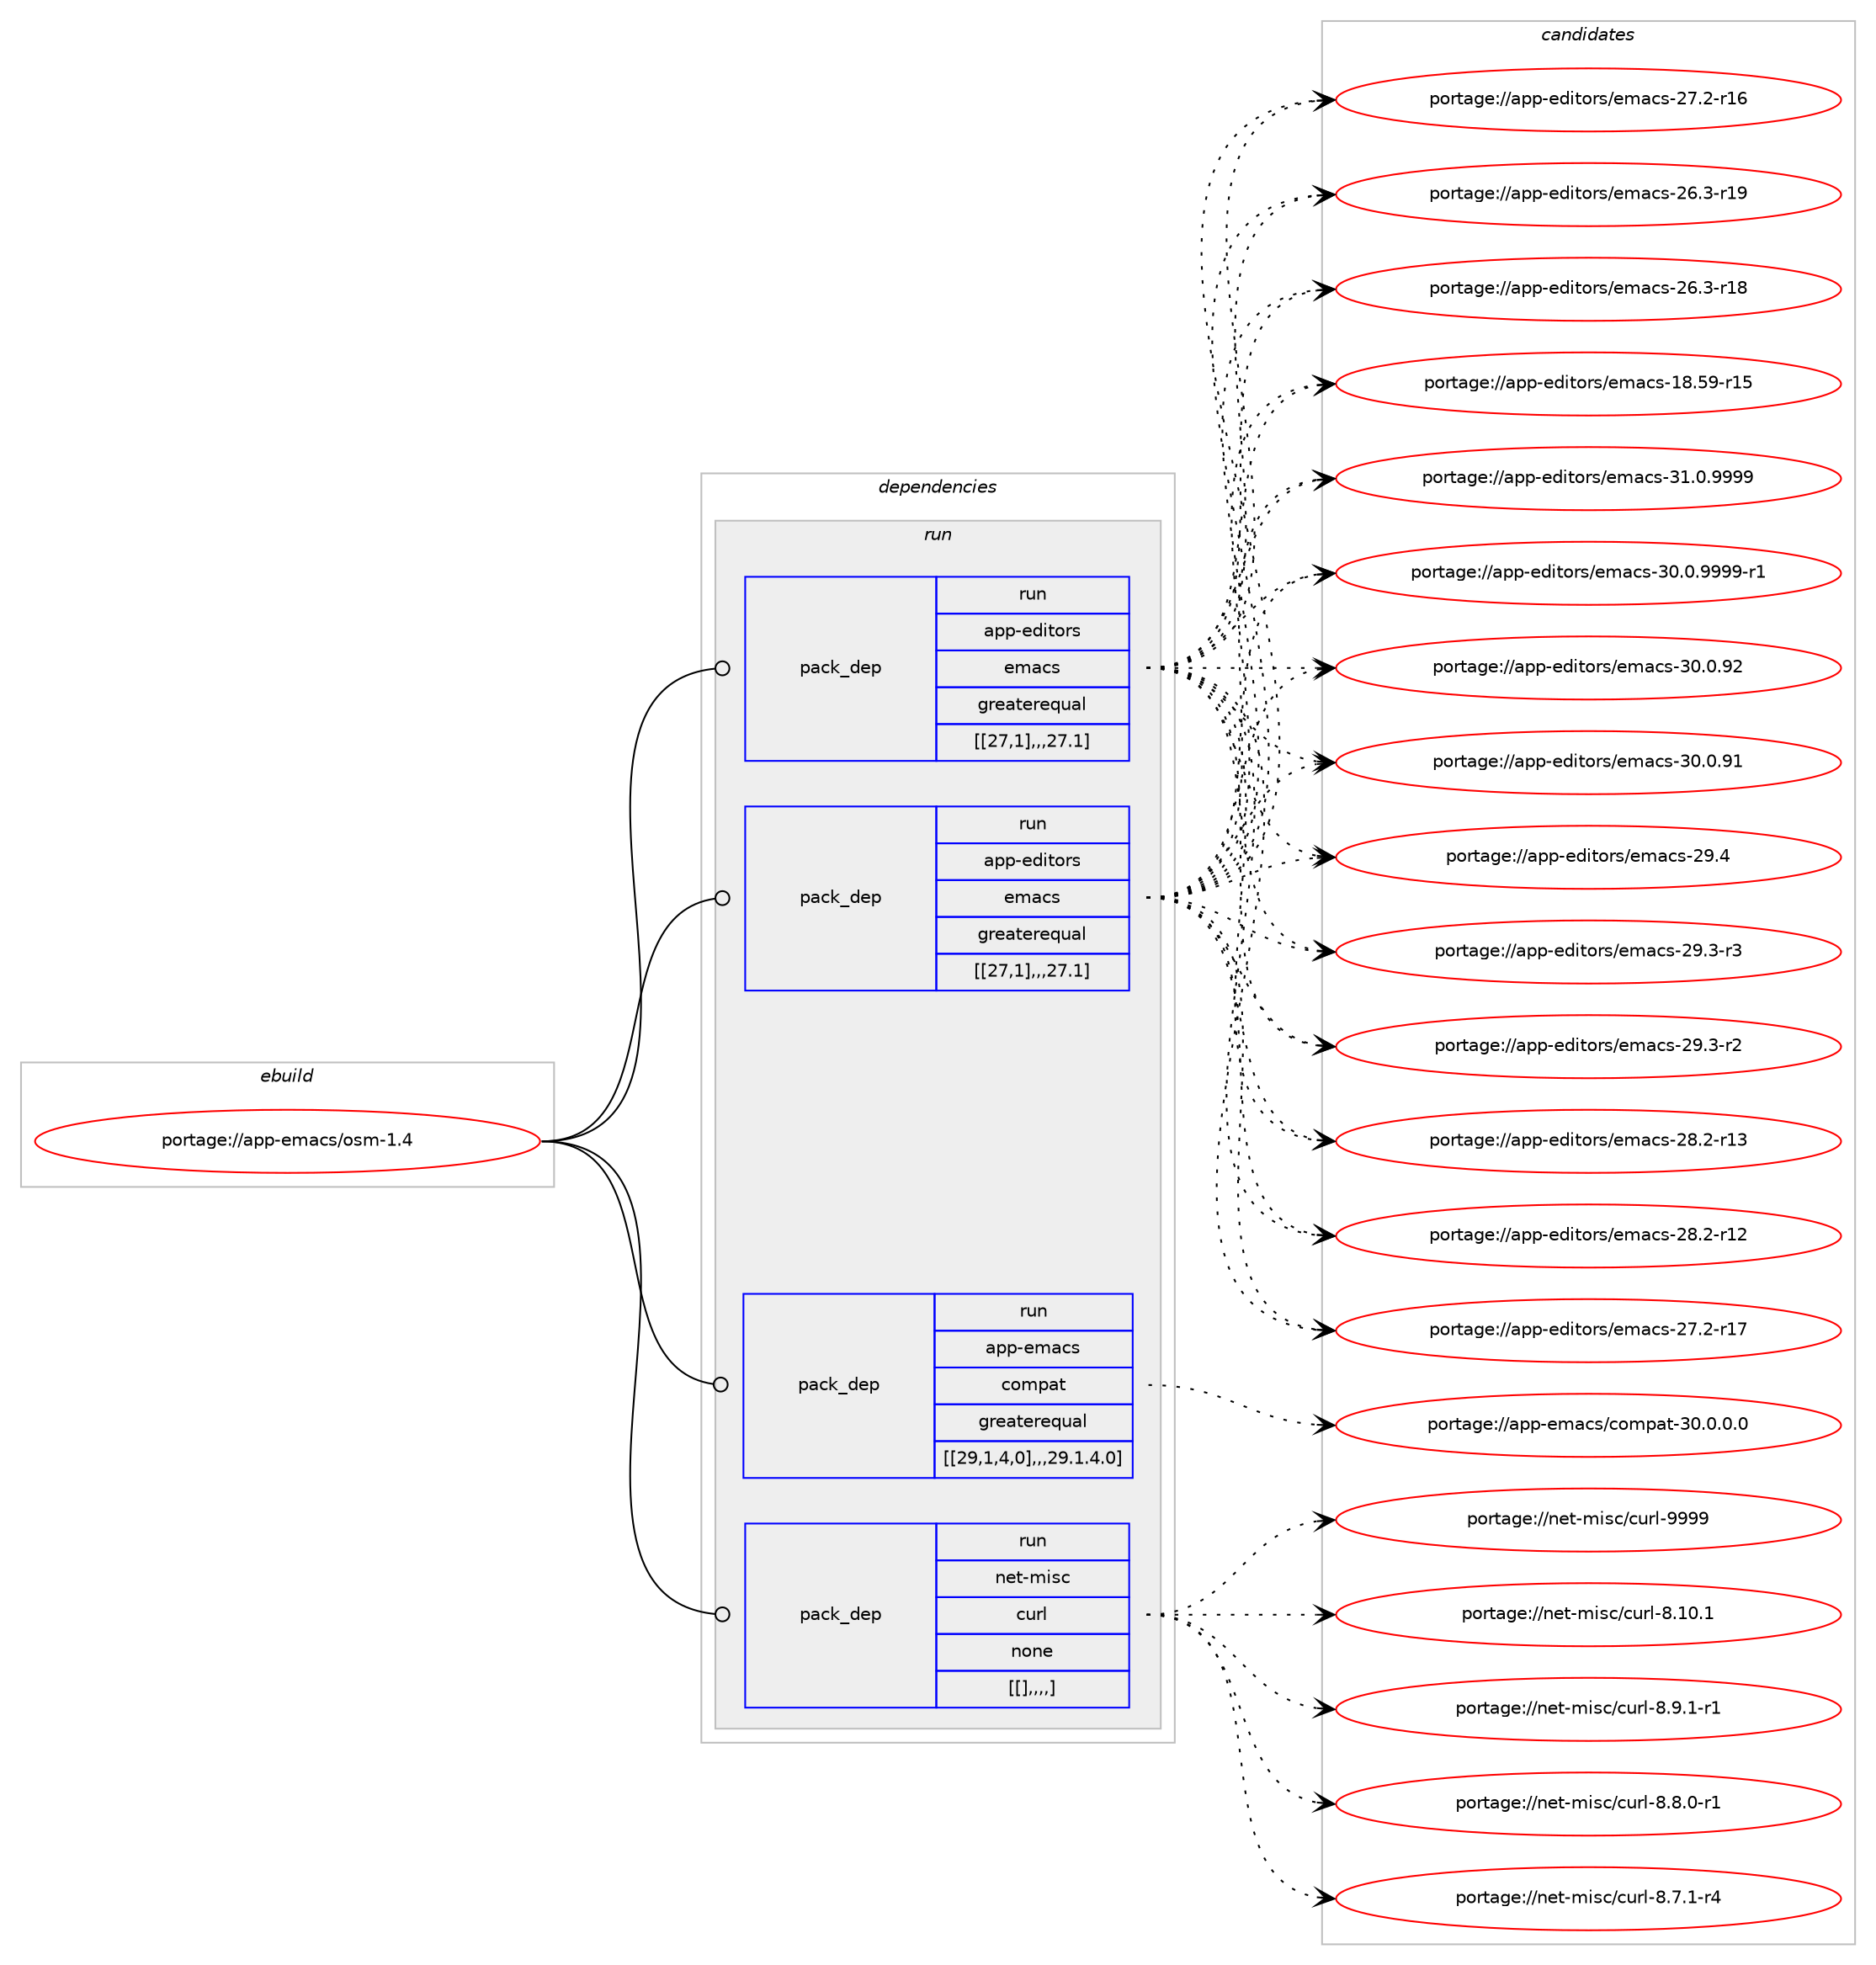 digraph prolog {

# *************
# Graph options
# *************

newrank=true;
concentrate=true;
compound=true;
graph [rankdir=LR,fontname=Helvetica,fontsize=10,ranksep=1.5];#, ranksep=2.5, nodesep=0.2];
edge  [arrowhead=vee];
node  [fontname=Helvetica,fontsize=10];

# **********
# The ebuild
# **********

subgraph cluster_leftcol {
color=gray;
label=<<i>ebuild</i>>;
id [label="portage://app-emacs/osm-1.4", color=red, width=4, href="../app-emacs/osm-1.4.svg"];
}

# ****************
# The dependencies
# ****************

subgraph cluster_midcol {
color=gray;
label=<<i>dependencies</i>>;
subgraph cluster_compile {
fillcolor="#eeeeee";
style=filled;
label=<<i>compile</i>>;
}
subgraph cluster_compileandrun {
fillcolor="#eeeeee";
style=filled;
label=<<i>compile and run</i>>;
}
subgraph cluster_run {
fillcolor="#eeeeee";
style=filled;
label=<<i>run</i>>;
subgraph pack16925 {
dependency23506 [label=<<TABLE BORDER="0" CELLBORDER="1" CELLSPACING="0" CELLPADDING="4" WIDTH="220"><TR><TD ROWSPAN="6" CELLPADDING="30">pack_dep</TD></TR><TR><TD WIDTH="110">run</TD></TR><TR><TD>app-editors</TD></TR><TR><TD>emacs</TD></TR><TR><TD>greaterequal</TD></TR><TR><TD>[[27,1],,,27.1]</TD></TR></TABLE>>, shape=none, color=blue];
}
id:e -> dependency23506:w [weight=20,style="solid",arrowhead="odot"];
subgraph pack16930 {
dependency23514 [label=<<TABLE BORDER="0" CELLBORDER="1" CELLSPACING="0" CELLPADDING="4" WIDTH="220"><TR><TD ROWSPAN="6" CELLPADDING="30">pack_dep</TD></TR><TR><TD WIDTH="110">run</TD></TR><TR><TD>app-editors</TD></TR><TR><TD>emacs</TD></TR><TR><TD>greaterequal</TD></TR><TR><TD>[[27,1],,,27.1]</TD></TR></TABLE>>, shape=none, color=blue];
}
id:e -> dependency23514:w [weight=20,style="solid",arrowhead="odot"];
subgraph pack16940 {
dependency23520 [label=<<TABLE BORDER="0" CELLBORDER="1" CELLSPACING="0" CELLPADDING="4" WIDTH="220"><TR><TD ROWSPAN="6" CELLPADDING="30">pack_dep</TD></TR><TR><TD WIDTH="110">run</TD></TR><TR><TD>app-emacs</TD></TR><TR><TD>compat</TD></TR><TR><TD>greaterequal</TD></TR><TR><TD>[[29,1,4,0],,,29.1.4.0]</TD></TR></TABLE>>, shape=none, color=blue];
}
id:e -> dependency23520:w [weight=20,style="solid",arrowhead="odot"];
subgraph pack16943 {
dependency23525 [label=<<TABLE BORDER="0" CELLBORDER="1" CELLSPACING="0" CELLPADDING="4" WIDTH="220"><TR><TD ROWSPAN="6" CELLPADDING="30">pack_dep</TD></TR><TR><TD WIDTH="110">run</TD></TR><TR><TD>net-misc</TD></TR><TR><TD>curl</TD></TR><TR><TD>none</TD></TR><TR><TD>[[],,,,]</TD></TR></TABLE>>, shape=none, color=blue];
}
id:e -> dependency23525:w [weight=20,style="solid",arrowhead="odot"];
}
}

# **************
# The candidates
# **************

subgraph cluster_choices {
rank=same;
color=gray;
label=<<i>candidates</i>>;

subgraph choice15791 {
color=black;
nodesep=1;
choice971121124510110010511611111411547101109979911545514946484657575757 [label="portage://app-editors/emacs-31.0.9999", color=red, width=4,href="../app-editors/emacs-31.0.9999.svg"];
choice9711211245101100105116111114115471011099799115455148464846575757574511449 [label="portage://app-editors/emacs-30.0.9999-r1", color=red, width=4,href="../app-editors/emacs-30.0.9999-r1.svg"];
choice97112112451011001051161111141154710110997991154551484648465750 [label="portage://app-editors/emacs-30.0.92", color=red, width=4,href="../app-editors/emacs-30.0.92.svg"];
choice97112112451011001051161111141154710110997991154551484648465749 [label="portage://app-editors/emacs-30.0.91", color=red, width=4,href="../app-editors/emacs-30.0.91.svg"];
choice97112112451011001051161111141154710110997991154550574652 [label="portage://app-editors/emacs-29.4", color=red, width=4,href="../app-editors/emacs-29.4.svg"];
choice971121124510110010511611111411547101109979911545505746514511451 [label="portage://app-editors/emacs-29.3-r3", color=red, width=4,href="../app-editors/emacs-29.3-r3.svg"];
choice971121124510110010511611111411547101109979911545505746514511450 [label="portage://app-editors/emacs-29.3-r2", color=red, width=4,href="../app-editors/emacs-29.3-r2.svg"];
choice97112112451011001051161111141154710110997991154550564650451144951 [label="portage://app-editors/emacs-28.2-r13", color=red, width=4,href="../app-editors/emacs-28.2-r13.svg"];
choice97112112451011001051161111141154710110997991154550564650451144950 [label="portage://app-editors/emacs-28.2-r12", color=red, width=4,href="../app-editors/emacs-28.2-r12.svg"];
choice97112112451011001051161111141154710110997991154550554650451144955 [label="portage://app-editors/emacs-27.2-r17", color=red, width=4,href="../app-editors/emacs-27.2-r17.svg"];
choice97112112451011001051161111141154710110997991154550554650451144954 [label="portage://app-editors/emacs-27.2-r16", color=red, width=4,href="../app-editors/emacs-27.2-r16.svg"];
choice97112112451011001051161111141154710110997991154550544651451144957 [label="portage://app-editors/emacs-26.3-r19", color=red, width=4,href="../app-editors/emacs-26.3-r19.svg"];
choice97112112451011001051161111141154710110997991154550544651451144956 [label="portage://app-editors/emacs-26.3-r18", color=red, width=4,href="../app-editors/emacs-26.3-r18.svg"];
choice9711211245101100105116111114115471011099799115454956465357451144953 [label="portage://app-editors/emacs-18.59-r15", color=red, width=4,href="../app-editors/emacs-18.59-r15.svg"];
dependency23506:e -> choice971121124510110010511611111411547101109979911545514946484657575757:w [style=dotted,weight="100"];
dependency23506:e -> choice9711211245101100105116111114115471011099799115455148464846575757574511449:w [style=dotted,weight="100"];
dependency23506:e -> choice97112112451011001051161111141154710110997991154551484648465750:w [style=dotted,weight="100"];
dependency23506:e -> choice97112112451011001051161111141154710110997991154551484648465749:w [style=dotted,weight="100"];
dependency23506:e -> choice97112112451011001051161111141154710110997991154550574652:w [style=dotted,weight="100"];
dependency23506:e -> choice971121124510110010511611111411547101109979911545505746514511451:w [style=dotted,weight="100"];
dependency23506:e -> choice971121124510110010511611111411547101109979911545505746514511450:w [style=dotted,weight="100"];
dependency23506:e -> choice97112112451011001051161111141154710110997991154550564650451144951:w [style=dotted,weight="100"];
dependency23506:e -> choice97112112451011001051161111141154710110997991154550564650451144950:w [style=dotted,weight="100"];
dependency23506:e -> choice97112112451011001051161111141154710110997991154550554650451144955:w [style=dotted,weight="100"];
dependency23506:e -> choice97112112451011001051161111141154710110997991154550554650451144954:w [style=dotted,weight="100"];
dependency23506:e -> choice97112112451011001051161111141154710110997991154550544651451144957:w [style=dotted,weight="100"];
dependency23506:e -> choice97112112451011001051161111141154710110997991154550544651451144956:w [style=dotted,weight="100"];
dependency23506:e -> choice9711211245101100105116111114115471011099799115454956465357451144953:w [style=dotted,weight="100"];
}
subgraph choice15803 {
color=black;
nodesep=1;
choice971121124510110010511611111411547101109979911545514946484657575757 [label="portage://app-editors/emacs-31.0.9999", color=red, width=4,href="../app-editors/emacs-31.0.9999.svg"];
choice9711211245101100105116111114115471011099799115455148464846575757574511449 [label="portage://app-editors/emacs-30.0.9999-r1", color=red, width=4,href="../app-editors/emacs-30.0.9999-r1.svg"];
choice97112112451011001051161111141154710110997991154551484648465750 [label="portage://app-editors/emacs-30.0.92", color=red, width=4,href="../app-editors/emacs-30.0.92.svg"];
choice97112112451011001051161111141154710110997991154551484648465749 [label="portage://app-editors/emacs-30.0.91", color=red, width=4,href="../app-editors/emacs-30.0.91.svg"];
choice97112112451011001051161111141154710110997991154550574652 [label="portage://app-editors/emacs-29.4", color=red, width=4,href="../app-editors/emacs-29.4.svg"];
choice971121124510110010511611111411547101109979911545505746514511451 [label="portage://app-editors/emacs-29.3-r3", color=red, width=4,href="../app-editors/emacs-29.3-r3.svg"];
choice971121124510110010511611111411547101109979911545505746514511450 [label="portage://app-editors/emacs-29.3-r2", color=red, width=4,href="../app-editors/emacs-29.3-r2.svg"];
choice97112112451011001051161111141154710110997991154550564650451144951 [label="portage://app-editors/emacs-28.2-r13", color=red, width=4,href="../app-editors/emacs-28.2-r13.svg"];
choice97112112451011001051161111141154710110997991154550564650451144950 [label="portage://app-editors/emacs-28.2-r12", color=red, width=4,href="../app-editors/emacs-28.2-r12.svg"];
choice97112112451011001051161111141154710110997991154550554650451144955 [label="portage://app-editors/emacs-27.2-r17", color=red, width=4,href="../app-editors/emacs-27.2-r17.svg"];
choice97112112451011001051161111141154710110997991154550554650451144954 [label="portage://app-editors/emacs-27.2-r16", color=red, width=4,href="../app-editors/emacs-27.2-r16.svg"];
choice97112112451011001051161111141154710110997991154550544651451144957 [label="portage://app-editors/emacs-26.3-r19", color=red, width=4,href="../app-editors/emacs-26.3-r19.svg"];
choice97112112451011001051161111141154710110997991154550544651451144956 [label="portage://app-editors/emacs-26.3-r18", color=red, width=4,href="../app-editors/emacs-26.3-r18.svg"];
choice9711211245101100105116111114115471011099799115454956465357451144953 [label="portage://app-editors/emacs-18.59-r15", color=red, width=4,href="../app-editors/emacs-18.59-r15.svg"];
dependency23514:e -> choice971121124510110010511611111411547101109979911545514946484657575757:w [style=dotted,weight="100"];
dependency23514:e -> choice9711211245101100105116111114115471011099799115455148464846575757574511449:w [style=dotted,weight="100"];
dependency23514:e -> choice97112112451011001051161111141154710110997991154551484648465750:w [style=dotted,weight="100"];
dependency23514:e -> choice97112112451011001051161111141154710110997991154551484648465749:w [style=dotted,weight="100"];
dependency23514:e -> choice97112112451011001051161111141154710110997991154550574652:w [style=dotted,weight="100"];
dependency23514:e -> choice971121124510110010511611111411547101109979911545505746514511451:w [style=dotted,weight="100"];
dependency23514:e -> choice971121124510110010511611111411547101109979911545505746514511450:w [style=dotted,weight="100"];
dependency23514:e -> choice97112112451011001051161111141154710110997991154550564650451144951:w [style=dotted,weight="100"];
dependency23514:e -> choice97112112451011001051161111141154710110997991154550564650451144950:w [style=dotted,weight="100"];
dependency23514:e -> choice97112112451011001051161111141154710110997991154550554650451144955:w [style=dotted,weight="100"];
dependency23514:e -> choice97112112451011001051161111141154710110997991154550554650451144954:w [style=dotted,weight="100"];
dependency23514:e -> choice97112112451011001051161111141154710110997991154550544651451144957:w [style=dotted,weight="100"];
dependency23514:e -> choice97112112451011001051161111141154710110997991154550544651451144956:w [style=dotted,weight="100"];
dependency23514:e -> choice9711211245101100105116111114115471011099799115454956465357451144953:w [style=dotted,weight="100"];
}
subgraph choice15823 {
color=black;
nodesep=1;
choice97112112451011099799115479911110911297116455148464846484648 [label="portage://app-emacs/compat-30.0.0.0", color=red, width=4,href="../app-emacs/compat-30.0.0.0.svg"];
dependency23520:e -> choice97112112451011099799115479911110911297116455148464846484648:w [style=dotted,weight="100"];
}
subgraph choice15825 {
color=black;
nodesep=1;
choice110101116451091051159947991171141084557575757 [label="portage://net-misc/curl-9999", color=red, width=4,href="../net-misc/curl-9999.svg"];
choice1101011164510910511599479911711410845564649484649 [label="portage://net-misc/curl-8.10.1", color=red, width=4,href="../net-misc/curl-8.10.1.svg"];
choice110101116451091051159947991171141084556465746494511449 [label="portage://net-misc/curl-8.9.1-r1", color=red, width=4,href="../net-misc/curl-8.9.1-r1.svg"];
choice110101116451091051159947991171141084556465646484511449 [label="portage://net-misc/curl-8.8.0-r1", color=red, width=4,href="../net-misc/curl-8.8.0-r1.svg"];
choice110101116451091051159947991171141084556465546494511452 [label="portage://net-misc/curl-8.7.1-r4", color=red, width=4,href="../net-misc/curl-8.7.1-r4.svg"];
dependency23525:e -> choice110101116451091051159947991171141084557575757:w [style=dotted,weight="100"];
dependency23525:e -> choice1101011164510910511599479911711410845564649484649:w [style=dotted,weight="100"];
dependency23525:e -> choice110101116451091051159947991171141084556465746494511449:w [style=dotted,weight="100"];
dependency23525:e -> choice110101116451091051159947991171141084556465646484511449:w [style=dotted,weight="100"];
dependency23525:e -> choice110101116451091051159947991171141084556465546494511452:w [style=dotted,weight="100"];
}
}

}
